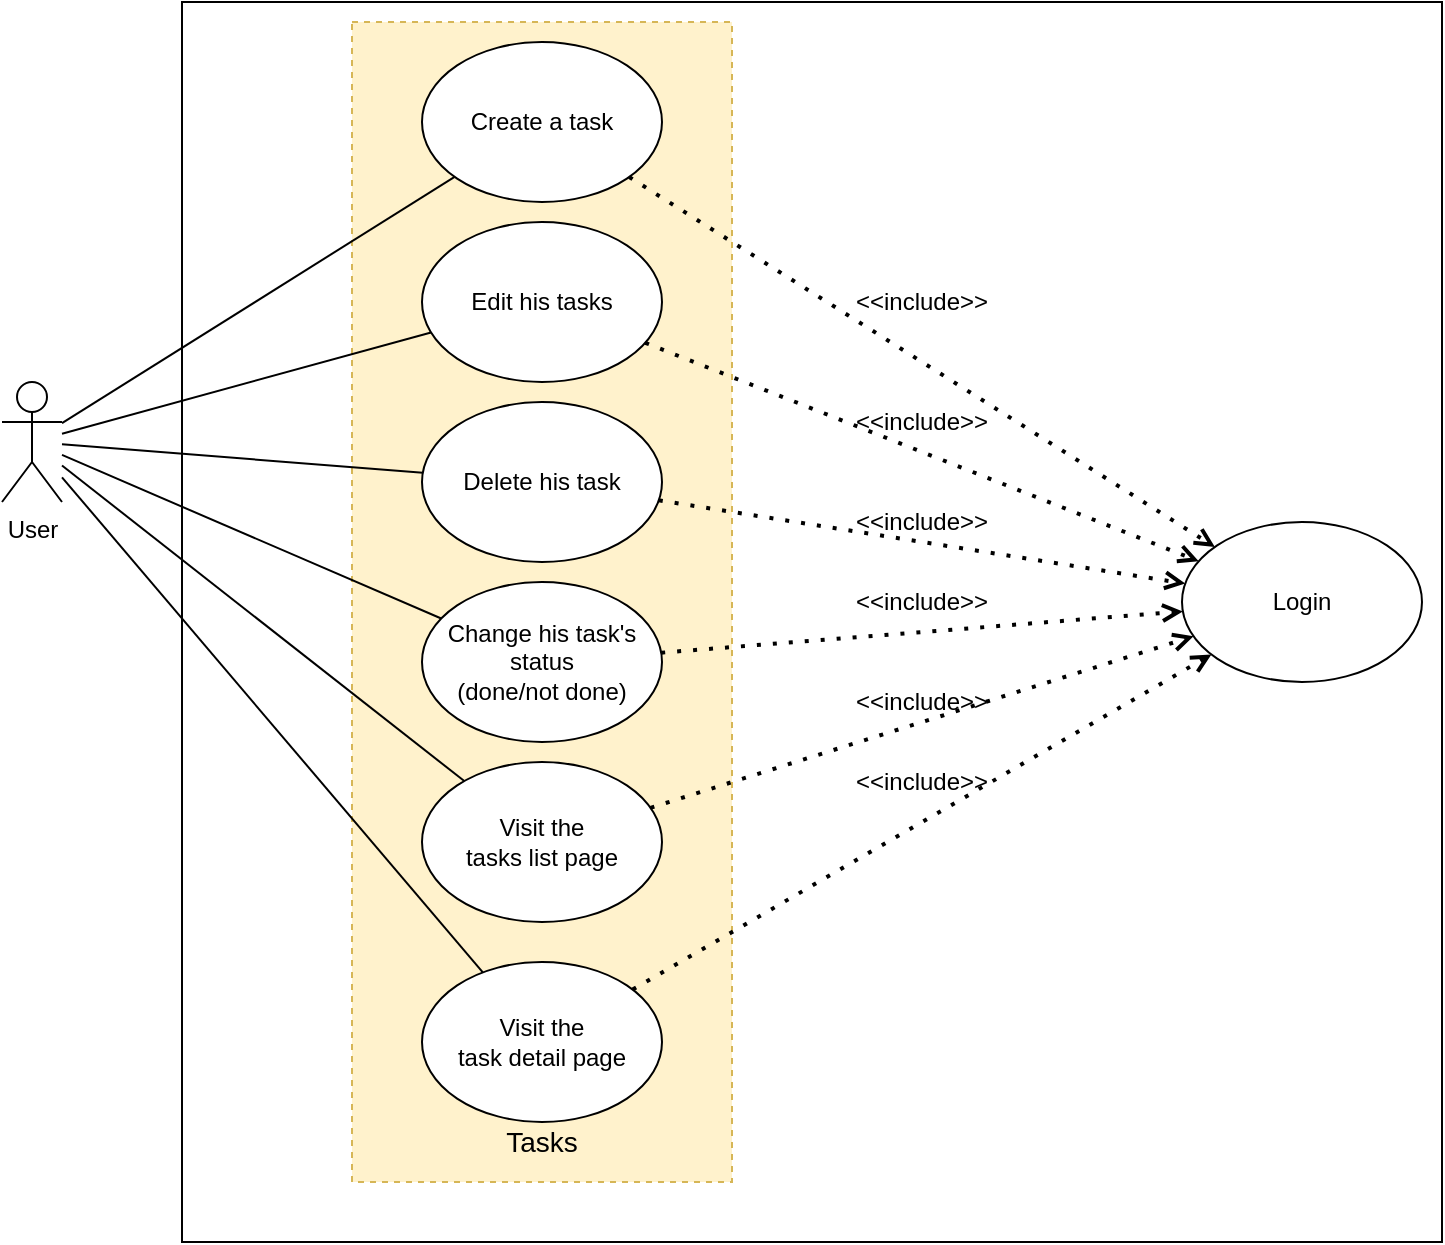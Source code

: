 <mxfile version="13.7.3" type="device"><diagram id="phoJwySlkfnhmKQ_T7kg" name="Page-1"><mxGraphModel dx="988" dy="816" grid="1" gridSize="10" guides="1" tooltips="1" connect="1" arrows="1" fold="1" page="1" pageScale="1" pageWidth="827" pageHeight="1169" math="0" shadow="0"><root><mxCell id="0"/><mxCell id="1" parent="0"/><mxCell id="HMjAl1pDFNYHfwWpWwvp-1" value="" style="rounded=0;whiteSpace=wrap;html=1;" parent="1" vertex="1"><mxGeometry x="270" y="190" width="630" height="620" as="geometry"/></mxCell><mxCell id="HMjAl1pDFNYHfwWpWwvp-19" value="" style="rounded=0;whiteSpace=wrap;html=1;dashed=1;fillColor=#fff2cc;strokeColor=#d6b656;" parent="1" vertex="1"><mxGeometry x="355" y="200" width="190" height="580" as="geometry"/></mxCell><mxCell id="HMjAl1pDFNYHfwWpWwvp-3" value="User" style="shape=umlActor;verticalLabelPosition=bottom;verticalAlign=top;html=1;outlineConnect=0;" parent="1" vertex="1"><mxGeometry x="180" y="380" width="30" height="60" as="geometry"/></mxCell><mxCell id="HMjAl1pDFNYHfwWpWwvp-6" value="Create a task" style="ellipse;whiteSpace=wrap;html=1;" parent="1" vertex="1"><mxGeometry x="390" y="210" width="120" height="80" as="geometry"/></mxCell><mxCell id="HMjAl1pDFNYHfwWpWwvp-7" value="Edit his tasks" style="ellipse;whiteSpace=wrap;html=1;" parent="1" vertex="1"><mxGeometry x="390" y="300" width="120" height="80" as="geometry"/></mxCell><mxCell id="HMjAl1pDFNYHfwWpWwvp-8" value="Delete his task" style="ellipse;whiteSpace=wrap;html=1;" parent="1" vertex="1"><mxGeometry x="390" y="390" width="120" height="80" as="geometry"/></mxCell><mxCell id="HMjAl1pDFNYHfwWpWwvp-9" value="Change his task's status &lt;br&gt;(done/not done)" style="ellipse;whiteSpace=wrap;html=1;" parent="1" vertex="1"><mxGeometry x="390" y="480" width="120" height="80" as="geometry"/></mxCell><mxCell id="HMjAl1pDFNYHfwWpWwvp-11" value="" style="endArrow=none;html=1;" parent="1" source="HMjAl1pDFNYHfwWpWwvp-3" target="HMjAl1pDFNYHfwWpWwvp-6" edge="1"><mxGeometry width="50" height="50" relative="1" as="geometry"><mxPoint x="180" y="440.588" as="sourcePoint"/><mxPoint x="376.308" y="317.415" as="targetPoint"/></mxGeometry></mxCell><mxCell id="HMjAl1pDFNYHfwWpWwvp-12" value="" style="endArrow=none;html=1;" parent="1" source="HMjAl1pDFNYHfwWpWwvp-3" target="HMjAl1pDFNYHfwWpWwvp-7" edge="1"><mxGeometry width="50" height="50" relative="1" as="geometry"><mxPoint x="193" y="396" as="sourcePoint"/><mxPoint x="415.01" y="296.465" as="targetPoint"/></mxGeometry></mxCell><mxCell id="HMjAl1pDFNYHfwWpWwvp-13" value="" style="endArrow=none;html=1;" parent="1" source="HMjAl1pDFNYHfwWpWwvp-3" target="HMjAl1pDFNYHfwWpWwvp-8" edge="1"><mxGeometry width="50" height="50" relative="1" as="geometry"><mxPoint x="230" y="421.176" as="sourcePoint"/><mxPoint x="425.01" y="306.465" as="targetPoint"/></mxGeometry></mxCell><mxCell id="HMjAl1pDFNYHfwWpWwvp-14" value="" style="endArrow=none;html=1;" parent="1" source="HMjAl1pDFNYHfwWpWwvp-3" target="HMjAl1pDFNYHfwWpWwvp-9" edge="1"><mxGeometry width="50" height="50" relative="1" as="geometry"><mxPoint x="240" y="431.176" as="sourcePoint"/><mxPoint x="435.01" y="316.465" as="targetPoint"/></mxGeometry></mxCell><mxCell id="HMjAl1pDFNYHfwWpWwvp-20" value="Tasks" style="text;html=1;strokeColor=none;fillColor=none;align=center;verticalAlign=middle;whiteSpace=wrap;rounded=0;dashed=1;fontSize=14;" parent="1" vertex="1"><mxGeometry x="430" y="750" width="40" height="20" as="geometry"/></mxCell><mxCell id="HMjAl1pDFNYHfwWpWwvp-22" value="Login" style="ellipse;whiteSpace=wrap;html=1;" parent="1" vertex="1"><mxGeometry x="770" y="450" width="120" height="80" as="geometry"/></mxCell><mxCell id="HMjAl1pDFNYHfwWpWwvp-25" value="" style="endArrow=open;dashed=1;html=1;dashPattern=1 3;strokeWidth=2;startArrow=none;startFill=0;endFill=0;" parent="1" source="HMjAl1pDFNYHfwWpWwvp-9" target="HMjAl1pDFNYHfwWpWwvp-22" edge="1"><mxGeometry width="50" height="50" relative="1" as="geometry"><mxPoint x="516.151" y="694.439" as="sourcePoint"/><mxPoint x="730.845" y="575.558" as="targetPoint"/></mxGeometry></mxCell><mxCell id="HMjAl1pDFNYHfwWpWwvp-26" value="" style="endArrow=open;dashed=1;html=1;dashPattern=1 3;strokeWidth=2;startArrow=none;startFill=0;endFill=0;" parent="1" source="HMjAl1pDFNYHfwWpWwvp-8" target="HMjAl1pDFNYHfwWpWwvp-22" edge="1"><mxGeometry width="50" height="50" relative="1" as="geometry"><mxPoint x="526.151" y="704.439" as="sourcePoint"/><mxPoint x="740.845" y="585.558" as="targetPoint"/></mxGeometry></mxCell><mxCell id="HMjAl1pDFNYHfwWpWwvp-27" value="" style="endArrow=open;dashed=1;html=1;dashPattern=1 3;strokeWidth=2;startArrow=none;startFill=0;endFill=0;" parent="1" source="HMjAl1pDFNYHfwWpWwvp-7" target="HMjAl1pDFNYHfwWpWwvp-22" edge="1"><mxGeometry width="50" height="50" relative="1" as="geometry"><mxPoint x="536.151" y="714.439" as="sourcePoint"/><mxPoint x="750.845" y="595.558" as="targetPoint"/></mxGeometry></mxCell><mxCell id="HMjAl1pDFNYHfwWpWwvp-28" value="" style="endArrow=open;dashed=1;html=1;dashPattern=1 3;strokeWidth=2;startArrow=none;startFill=0;endFill=0;" parent="1" source="HMjAl1pDFNYHfwWpWwvp-6" target="HMjAl1pDFNYHfwWpWwvp-22" edge="1"><mxGeometry width="50" height="50" relative="1" as="geometry"><mxPoint x="546.151" y="724.439" as="sourcePoint"/><mxPoint x="760.845" y="605.558" as="targetPoint"/></mxGeometry></mxCell><mxCell id="HMjAl1pDFNYHfwWpWwvp-29" value="&amp;lt;&amp;lt;include&amp;gt;&amp;gt;" style="text;html=1;strokeColor=none;fillColor=none;align=center;verticalAlign=middle;whiteSpace=wrap;rounded=0;" parent="1" vertex="1"><mxGeometry x="620" y="330" width="40" height="20" as="geometry"/></mxCell><mxCell id="HMjAl1pDFNYHfwWpWwvp-30" value="&amp;lt;&amp;lt;include&amp;gt;&amp;gt;" style="text;html=1;strokeColor=none;fillColor=none;align=center;verticalAlign=middle;whiteSpace=wrap;rounded=0;" parent="1" vertex="1"><mxGeometry x="620" y="390" width="40" height="20" as="geometry"/></mxCell><mxCell id="HMjAl1pDFNYHfwWpWwvp-31" value="&amp;lt;&amp;lt;include&amp;gt;&amp;gt;" style="text;html=1;strokeColor=none;fillColor=none;align=center;verticalAlign=middle;whiteSpace=wrap;rounded=0;" parent="1" vertex="1"><mxGeometry x="620" y="440" width="40" height="20" as="geometry"/></mxCell><mxCell id="HMjAl1pDFNYHfwWpWwvp-32" value="&amp;lt;&amp;lt;include&amp;gt;&amp;gt;" style="text;html=1;strokeColor=none;fillColor=none;align=center;verticalAlign=middle;whiteSpace=wrap;rounded=0;" parent="1" vertex="1"><mxGeometry x="620" y="480" width="40" height="20" as="geometry"/></mxCell><mxCell id="HMjAl1pDFNYHfwWpWwvp-33" value="&amp;lt;&amp;lt;include&amp;gt;&amp;gt;" style="text;html=1;strokeColor=none;fillColor=none;align=center;verticalAlign=middle;whiteSpace=wrap;rounded=0;" parent="1" vertex="1"><mxGeometry x="620" y="530" width="40" height="20" as="geometry"/></mxCell><mxCell id="HMjAl1pDFNYHfwWpWwvp-34" value="&amp;lt;&amp;lt;include&amp;gt;&amp;gt;" style="text;html=1;strokeColor=none;fillColor=none;align=center;verticalAlign=middle;whiteSpace=wrap;rounded=0;" parent="1" vertex="1"><mxGeometry x="620" y="570" width="40" height="20" as="geometry"/></mxCell><mxCell id="2-VbFb7sx7x2HoD7Ttv2-1" value="Visit the &lt;br&gt;tasks list page" style="ellipse;whiteSpace=wrap;html=1;" parent="1" vertex="1"><mxGeometry x="390" y="570" width="120" height="80" as="geometry"/></mxCell><mxCell id="2-VbFb7sx7x2HoD7Ttv2-2" value="Visit the &lt;br&gt;task detail page" style="ellipse;whiteSpace=wrap;html=1;" parent="1" vertex="1"><mxGeometry x="390" y="670" width="120" height="80" as="geometry"/></mxCell><mxCell id="2-VbFb7sx7x2HoD7Ttv2-3" value="" style="endArrow=open;dashed=1;html=1;dashPattern=1 3;strokeWidth=2;startArrow=none;startFill=0;endFill=0;" parent="1" source="2-VbFb7sx7x2HoD7Ttv2-1" target="HMjAl1pDFNYHfwWpWwvp-22" edge="1"><mxGeometry width="50" height="50" relative="1" as="geometry"><mxPoint x="516.248" y="543.923" as="sourcePoint"/><mxPoint x="763.82" y="605.955" as="targetPoint"/></mxGeometry></mxCell><mxCell id="2-VbFb7sx7x2HoD7Ttv2-4" value="" style="endArrow=open;dashed=1;html=1;dashPattern=1 3;strokeWidth=2;startArrow=none;startFill=0;endFill=0;" parent="1" source="2-VbFb7sx7x2HoD7Ttv2-2" target="HMjAl1pDFNYHfwWpWwvp-22" edge="1"><mxGeometry width="50" height="50" relative="1" as="geometry"><mxPoint x="519.988" y="615.8" as="sourcePoint"/><mxPoint x="760.013" y="619.167" as="targetPoint"/></mxGeometry></mxCell><mxCell id="2-VbFb7sx7x2HoD7Ttv2-7" value="" style="endArrow=none;html=1;" parent="1" source="HMjAl1pDFNYHfwWpWwvp-3" target="2-VbFb7sx7x2HoD7Ttv2-1" edge="1"><mxGeometry width="50" height="50" relative="1" as="geometry"><mxPoint x="220" y="426.471" as="sourcePoint"/><mxPoint x="409.626" y="508.27" as="targetPoint"/></mxGeometry></mxCell><mxCell id="2-VbFb7sx7x2HoD7Ttv2-8" value="" style="endArrow=none;html=1;" parent="1" source="HMjAl1pDFNYHfwWpWwvp-3" target="2-VbFb7sx7x2HoD7Ttv2-2" edge="1"><mxGeometry width="50" height="50" relative="1" as="geometry"><mxPoint x="220" y="432.353" as="sourcePoint"/><mxPoint x="422.248" y="598.91" as="targetPoint"/></mxGeometry></mxCell></root></mxGraphModel></diagram></mxfile>